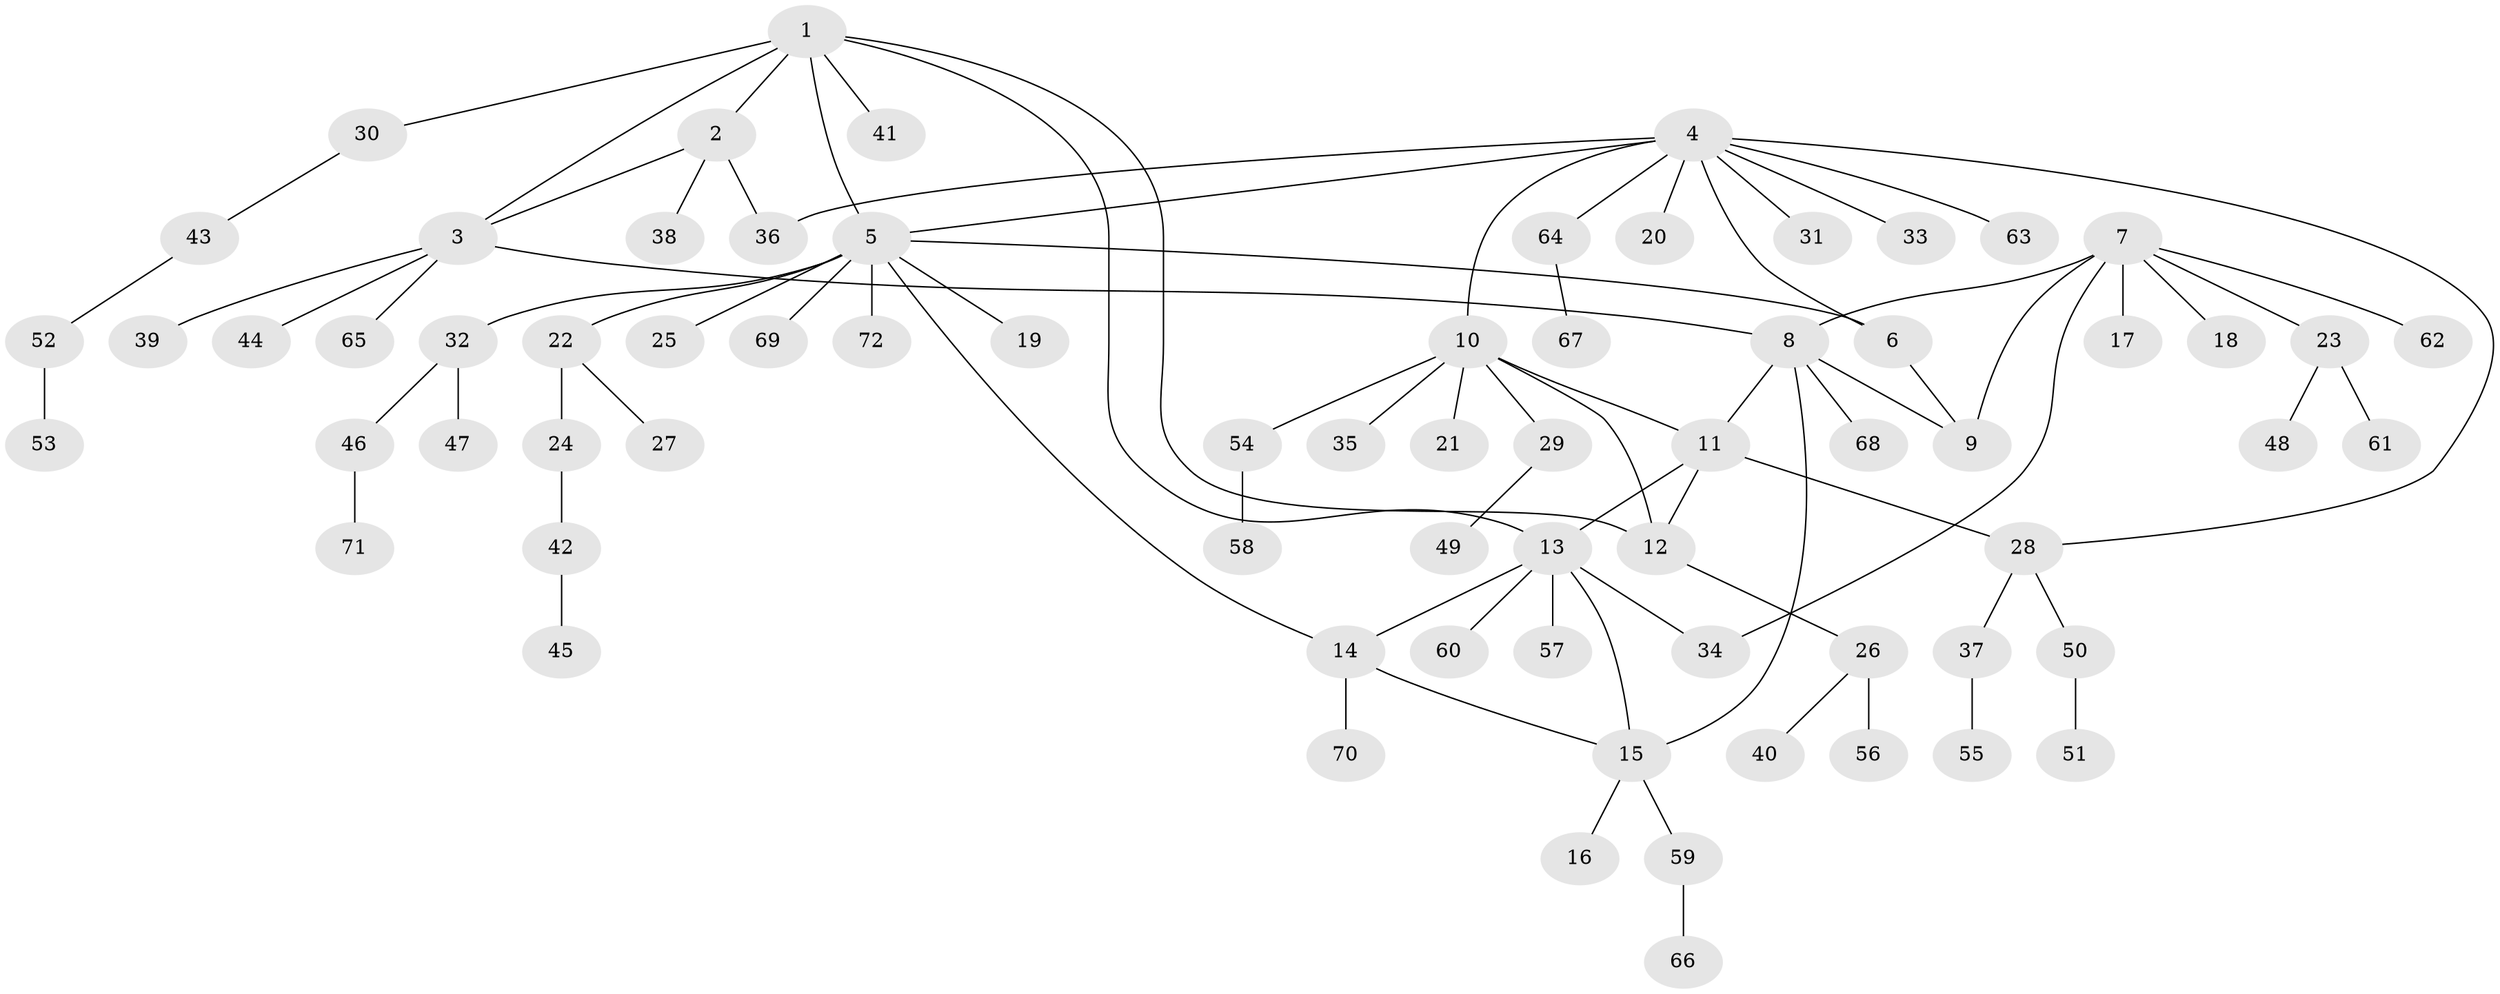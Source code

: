 // coarse degree distribution, {6: 0.09615384615384616, 3: 0.09615384615384616, 9: 0.038461538461538464, 5: 0.038461538461538464, 4: 0.057692307692307696, 1: 0.4807692307692308, 2: 0.19230769230769232}
// Generated by graph-tools (version 1.1) at 2025/52/03/04/25 22:52:33]
// undirected, 72 vertices, 85 edges
graph export_dot {
  node [color=gray90,style=filled];
  1;
  2;
  3;
  4;
  5;
  6;
  7;
  8;
  9;
  10;
  11;
  12;
  13;
  14;
  15;
  16;
  17;
  18;
  19;
  20;
  21;
  22;
  23;
  24;
  25;
  26;
  27;
  28;
  29;
  30;
  31;
  32;
  33;
  34;
  35;
  36;
  37;
  38;
  39;
  40;
  41;
  42;
  43;
  44;
  45;
  46;
  47;
  48;
  49;
  50;
  51;
  52;
  53;
  54;
  55;
  56;
  57;
  58;
  59;
  60;
  61;
  62;
  63;
  64;
  65;
  66;
  67;
  68;
  69;
  70;
  71;
  72;
  1 -- 2;
  1 -- 3;
  1 -- 5;
  1 -- 12;
  1 -- 13;
  1 -- 30;
  1 -- 41;
  2 -- 3;
  2 -- 36;
  2 -- 38;
  3 -- 8;
  3 -- 39;
  3 -- 44;
  3 -- 65;
  4 -- 5;
  4 -- 6;
  4 -- 10;
  4 -- 20;
  4 -- 28;
  4 -- 31;
  4 -- 33;
  4 -- 36;
  4 -- 63;
  4 -- 64;
  5 -- 6;
  5 -- 14;
  5 -- 19;
  5 -- 22;
  5 -- 25;
  5 -- 32;
  5 -- 69;
  5 -- 72;
  6 -- 9;
  7 -- 8;
  7 -- 9;
  7 -- 17;
  7 -- 18;
  7 -- 23;
  7 -- 34;
  7 -- 62;
  8 -- 9;
  8 -- 11;
  8 -- 15;
  8 -- 68;
  10 -- 11;
  10 -- 12;
  10 -- 21;
  10 -- 29;
  10 -- 35;
  10 -- 54;
  11 -- 12;
  11 -- 13;
  11 -- 28;
  12 -- 26;
  13 -- 14;
  13 -- 15;
  13 -- 34;
  13 -- 57;
  13 -- 60;
  14 -- 15;
  14 -- 70;
  15 -- 16;
  15 -- 59;
  22 -- 24;
  22 -- 27;
  23 -- 48;
  23 -- 61;
  24 -- 42;
  26 -- 40;
  26 -- 56;
  28 -- 37;
  28 -- 50;
  29 -- 49;
  30 -- 43;
  32 -- 46;
  32 -- 47;
  37 -- 55;
  42 -- 45;
  43 -- 52;
  46 -- 71;
  50 -- 51;
  52 -- 53;
  54 -- 58;
  59 -- 66;
  64 -- 67;
}
